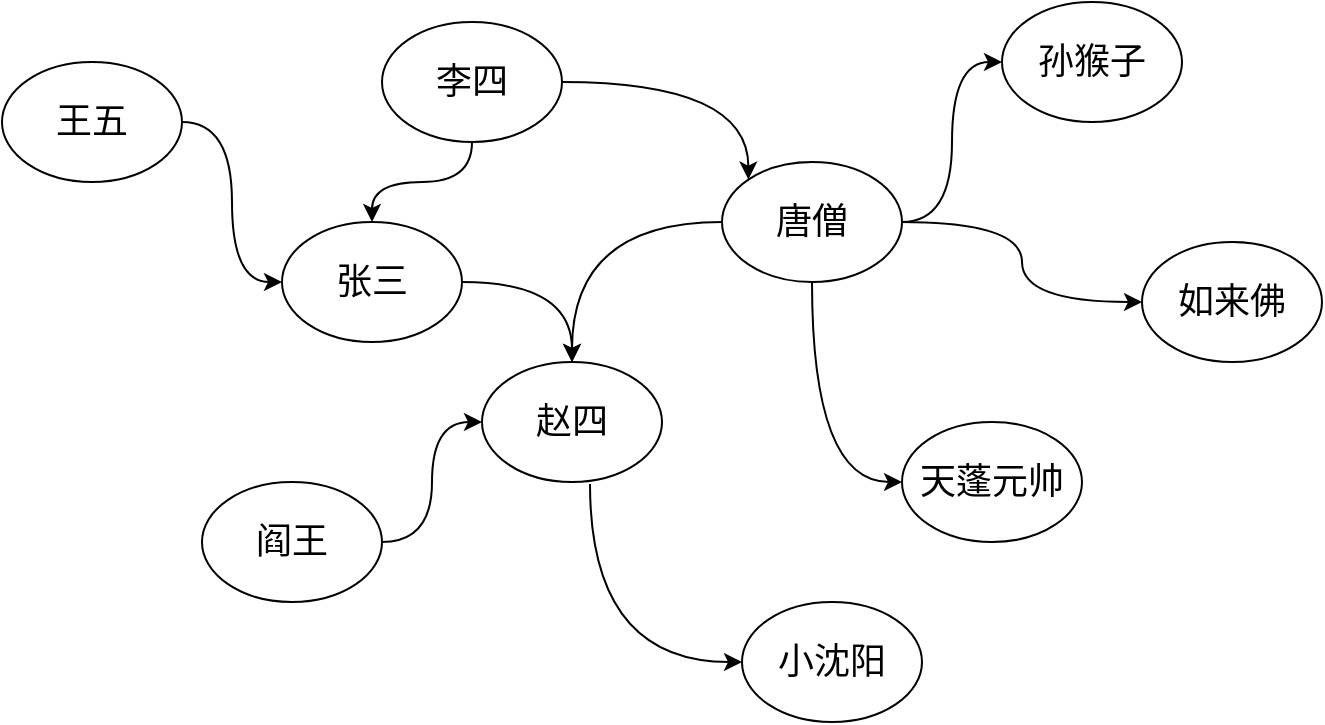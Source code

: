 <mxfile version="13.6.2" type="device"><diagram id="K-uGW2S1FgLVJdH48CYZ" name="Page-1"><mxGraphModel dx="871" dy="505" grid="1" gridSize="10" guides="1" tooltips="1" connect="1" arrows="1" fold="1" page="1" pageScale="1" pageWidth="827" pageHeight="1169" math="0" shadow="0"><root><mxCell id="0"/><mxCell id="1" parent="0"/><mxCell id="1QuUc6zcYSoClJGDaGJ1-8" style="edgeStyle=orthogonalEdgeStyle;curved=1;rounded=0;orthogonalLoop=1;jettySize=auto;html=1;" edge="1" parent="1" source="1QuUc6zcYSoClJGDaGJ1-1" target="1QuUc6zcYSoClJGDaGJ1-4"><mxGeometry relative="1" as="geometry"/></mxCell><mxCell id="1QuUc6zcYSoClJGDaGJ1-1" value="&lt;font style=&quot;font-size: 18px&quot;&gt;张三&lt;/font&gt;" style="ellipse;whiteSpace=wrap;html=1;" vertex="1" parent="1"><mxGeometry x="250" y="170" width="90" height="60" as="geometry"/></mxCell><mxCell id="1QuUc6zcYSoClJGDaGJ1-6" style="edgeStyle=orthogonalEdgeStyle;rounded=0;orthogonalLoop=1;jettySize=auto;html=1;entryX=0.5;entryY=0;entryDx=0;entryDy=0;curved=1;" edge="1" parent="1" source="1QuUc6zcYSoClJGDaGJ1-2" target="1QuUc6zcYSoClJGDaGJ1-1"><mxGeometry relative="1" as="geometry"/></mxCell><mxCell id="1QuUc6zcYSoClJGDaGJ1-15" style="edgeStyle=orthogonalEdgeStyle;curved=1;rounded=0;orthogonalLoop=1;jettySize=auto;html=1;entryX=0;entryY=0;entryDx=0;entryDy=0;" edge="1" parent="1" source="1QuUc6zcYSoClJGDaGJ1-2" target="1QuUc6zcYSoClJGDaGJ1-9"><mxGeometry relative="1" as="geometry"/></mxCell><mxCell id="1QuUc6zcYSoClJGDaGJ1-2" value="&lt;font style=&quot;font-size: 18px&quot;&gt;李四&lt;/font&gt;" style="ellipse;whiteSpace=wrap;html=1;" vertex="1" parent="1"><mxGeometry x="300" y="70" width="90" height="60" as="geometry"/></mxCell><mxCell id="1QuUc6zcYSoClJGDaGJ1-7" style="edgeStyle=orthogonalEdgeStyle;curved=1;rounded=0;orthogonalLoop=1;jettySize=auto;html=1;entryX=0;entryY=0.5;entryDx=0;entryDy=0;" edge="1" parent="1" source="1QuUc6zcYSoClJGDaGJ1-3" target="1QuUc6zcYSoClJGDaGJ1-1"><mxGeometry relative="1" as="geometry"/></mxCell><mxCell id="1QuUc6zcYSoClJGDaGJ1-3" value="&lt;font style=&quot;font-size: 18px&quot;&gt;王五&lt;/font&gt;" style="ellipse;whiteSpace=wrap;html=1;" vertex="1" parent="1"><mxGeometry x="110" y="90" width="90" height="60" as="geometry"/></mxCell><mxCell id="1QuUc6zcYSoClJGDaGJ1-14" style="edgeStyle=orthogonalEdgeStyle;curved=1;rounded=0;orthogonalLoop=1;jettySize=auto;html=1;entryX=0;entryY=0.5;entryDx=0;entryDy=0;exitX=0.6;exitY=1.017;exitDx=0;exitDy=0;exitPerimeter=0;" edge="1" parent="1" source="1QuUc6zcYSoClJGDaGJ1-4" target="1QuUc6zcYSoClJGDaGJ1-13"><mxGeometry relative="1" as="geometry"/></mxCell><mxCell id="1QuUc6zcYSoClJGDaGJ1-4" value="&lt;font style=&quot;font-size: 18px&quot;&gt;赵四&lt;/font&gt;" style="ellipse;whiteSpace=wrap;html=1;" vertex="1" parent="1"><mxGeometry x="350" y="240" width="90" height="60" as="geometry"/></mxCell><mxCell id="1QuUc6zcYSoClJGDaGJ1-10" style="edgeStyle=orthogonalEdgeStyle;curved=1;rounded=0;orthogonalLoop=1;jettySize=auto;html=1;" edge="1" parent="1" source="1QuUc6zcYSoClJGDaGJ1-9" target="1QuUc6zcYSoClJGDaGJ1-4"><mxGeometry relative="1" as="geometry"/></mxCell><mxCell id="1QuUc6zcYSoClJGDaGJ1-12" style="edgeStyle=orthogonalEdgeStyle;curved=1;rounded=0;orthogonalLoop=1;jettySize=auto;html=1;entryX=0;entryY=0.5;entryDx=0;entryDy=0;" edge="1" parent="1" source="1QuUc6zcYSoClJGDaGJ1-9" target="1QuUc6zcYSoClJGDaGJ1-11"><mxGeometry relative="1" as="geometry"/></mxCell><mxCell id="1QuUc6zcYSoClJGDaGJ1-17" style="edgeStyle=orthogonalEdgeStyle;curved=1;rounded=0;orthogonalLoop=1;jettySize=auto;html=1;entryX=0;entryY=0.5;entryDx=0;entryDy=0;" edge="1" parent="1" source="1QuUc6zcYSoClJGDaGJ1-9" target="1QuUc6zcYSoClJGDaGJ1-16"><mxGeometry relative="1" as="geometry"/></mxCell><mxCell id="1QuUc6zcYSoClJGDaGJ1-21" style="edgeStyle=orthogonalEdgeStyle;curved=1;rounded=0;orthogonalLoop=1;jettySize=auto;html=1;entryX=0;entryY=0.5;entryDx=0;entryDy=0;" edge="1" parent="1" source="1QuUc6zcYSoClJGDaGJ1-9" target="1QuUc6zcYSoClJGDaGJ1-20"><mxGeometry relative="1" as="geometry"/></mxCell><mxCell id="1QuUc6zcYSoClJGDaGJ1-9" value="&lt;span style=&quot;font-size: 18px&quot;&gt;唐僧&lt;/span&gt;" style="ellipse;whiteSpace=wrap;html=1;" vertex="1" parent="1"><mxGeometry x="470" y="140" width="90" height="60" as="geometry"/></mxCell><mxCell id="1QuUc6zcYSoClJGDaGJ1-11" value="&lt;span style=&quot;font-size: 18px&quot;&gt;孙猴子&lt;/span&gt;" style="ellipse;whiteSpace=wrap;html=1;" vertex="1" parent="1"><mxGeometry x="610" y="60" width="90" height="60" as="geometry"/></mxCell><mxCell id="1QuUc6zcYSoClJGDaGJ1-13" value="&lt;span style=&quot;font-size: 18px&quot;&gt;小沈阳&lt;br&gt;&lt;/span&gt;" style="ellipse;whiteSpace=wrap;html=1;" vertex="1" parent="1"><mxGeometry x="480" y="360" width="90" height="60" as="geometry"/></mxCell><mxCell id="1QuUc6zcYSoClJGDaGJ1-16" value="&lt;span style=&quot;font-size: 18px&quot;&gt;天蓬元帅&lt;/span&gt;" style="ellipse;whiteSpace=wrap;html=1;" vertex="1" parent="1"><mxGeometry x="560" y="270" width="90" height="60" as="geometry"/></mxCell><mxCell id="1QuUc6zcYSoClJGDaGJ1-22" style="edgeStyle=orthogonalEdgeStyle;curved=1;rounded=0;orthogonalLoop=1;jettySize=auto;html=1;entryX=0;entryY=0.5;entryDx=0;entryDy=0;" edge="1" parent="1" source="1QuUc6zcYSoClJGDaGJ1-18" target="1QuUc6zcYSoClJGDaGJ1-4"><mxGeometry relative="1" as="geometry"/></mxCell><mxCell id="1QuUc6zcYSoClJGDaGJ1-18" value="&lt;font style=&quot;font-size: 18px&quot;&gt;阎王&lt;br&gt;&lt;/font&gt;" style="ellipse;whiteSpace=wrap;html=1;" vertex="1" parent="1"><mxGeometry x="210" y="300" width="90" height="60" as="geometry"/></mxCell><mxCell id="1QuUc6zcYSoClJGDaGJ1-20" value="&lt;span style=&quot;font-size: 18px&quot;&gt;如来佛&lt;/span&gt;" style="ellipse;whiteSpace=wrap;html=1;" vertex="1" parent="1"><mxGeometry x="680" y="180" width="90" height="60" as="geometry"/></mxCell></root></mxGraphModel></diagram></mxfile>